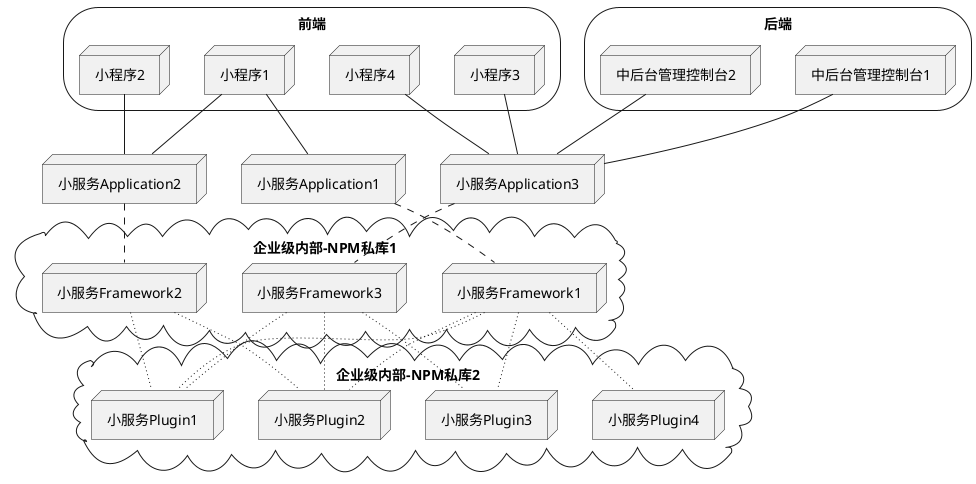@startuml

storage 前端 {
  node 小程序1
  node 小程序2
  node 小程序3
  node 小程序4
}
storage 后端 {
  node 中后台管理控制台1
  node 中后台管理控制台2
}
node 小服务Application1
node 小服务Application2
node 小服务Application3
cloud 企业级内部-NPM私库1 {
  node 小服务Framework1
  node 小服务Framework2
  node 小服务Framework3
}
cloud 企业级内部-NPM私库2 {
  node 小服务Plugin1
  node 小服务Plugin2
  node 小服务Plugin3
  node 小服务Plugin4
}

小程序1 -- 小服务Application1
小程序1 -- 小服务Application2
小程序2 -- 小服务Application2
小程序3 -- 小服务Application3
小程序4 -- 小服务Application3
中后台管理控制台1 -- 小服务Application3
中后台管理控制台2 -- 小服务Application3
小服务Application1 .. 小服务Framework1
小服务Application2 .. 小服务Framework2
小服务Application3 .. 小服务Framework3
小服务Framework1 ~~ 小服务Plugin1
小服务Framework1 ~~ 小服务Plugin2
小服务Framework1 ~~ 小服务Plugin3
小服务Framework1 ~~ 小服务Plugin4
小服务Framework2 ~~ 小服务Plugin1
小服务Framework2 ~~ 小服务Plugin2
小服务Framework3 ~~ 小服务Plugin1
小服务Framework3 ~~ 小服务Plugin2
小服务Framework3 ~~ 小服务Plugin3

@enduml